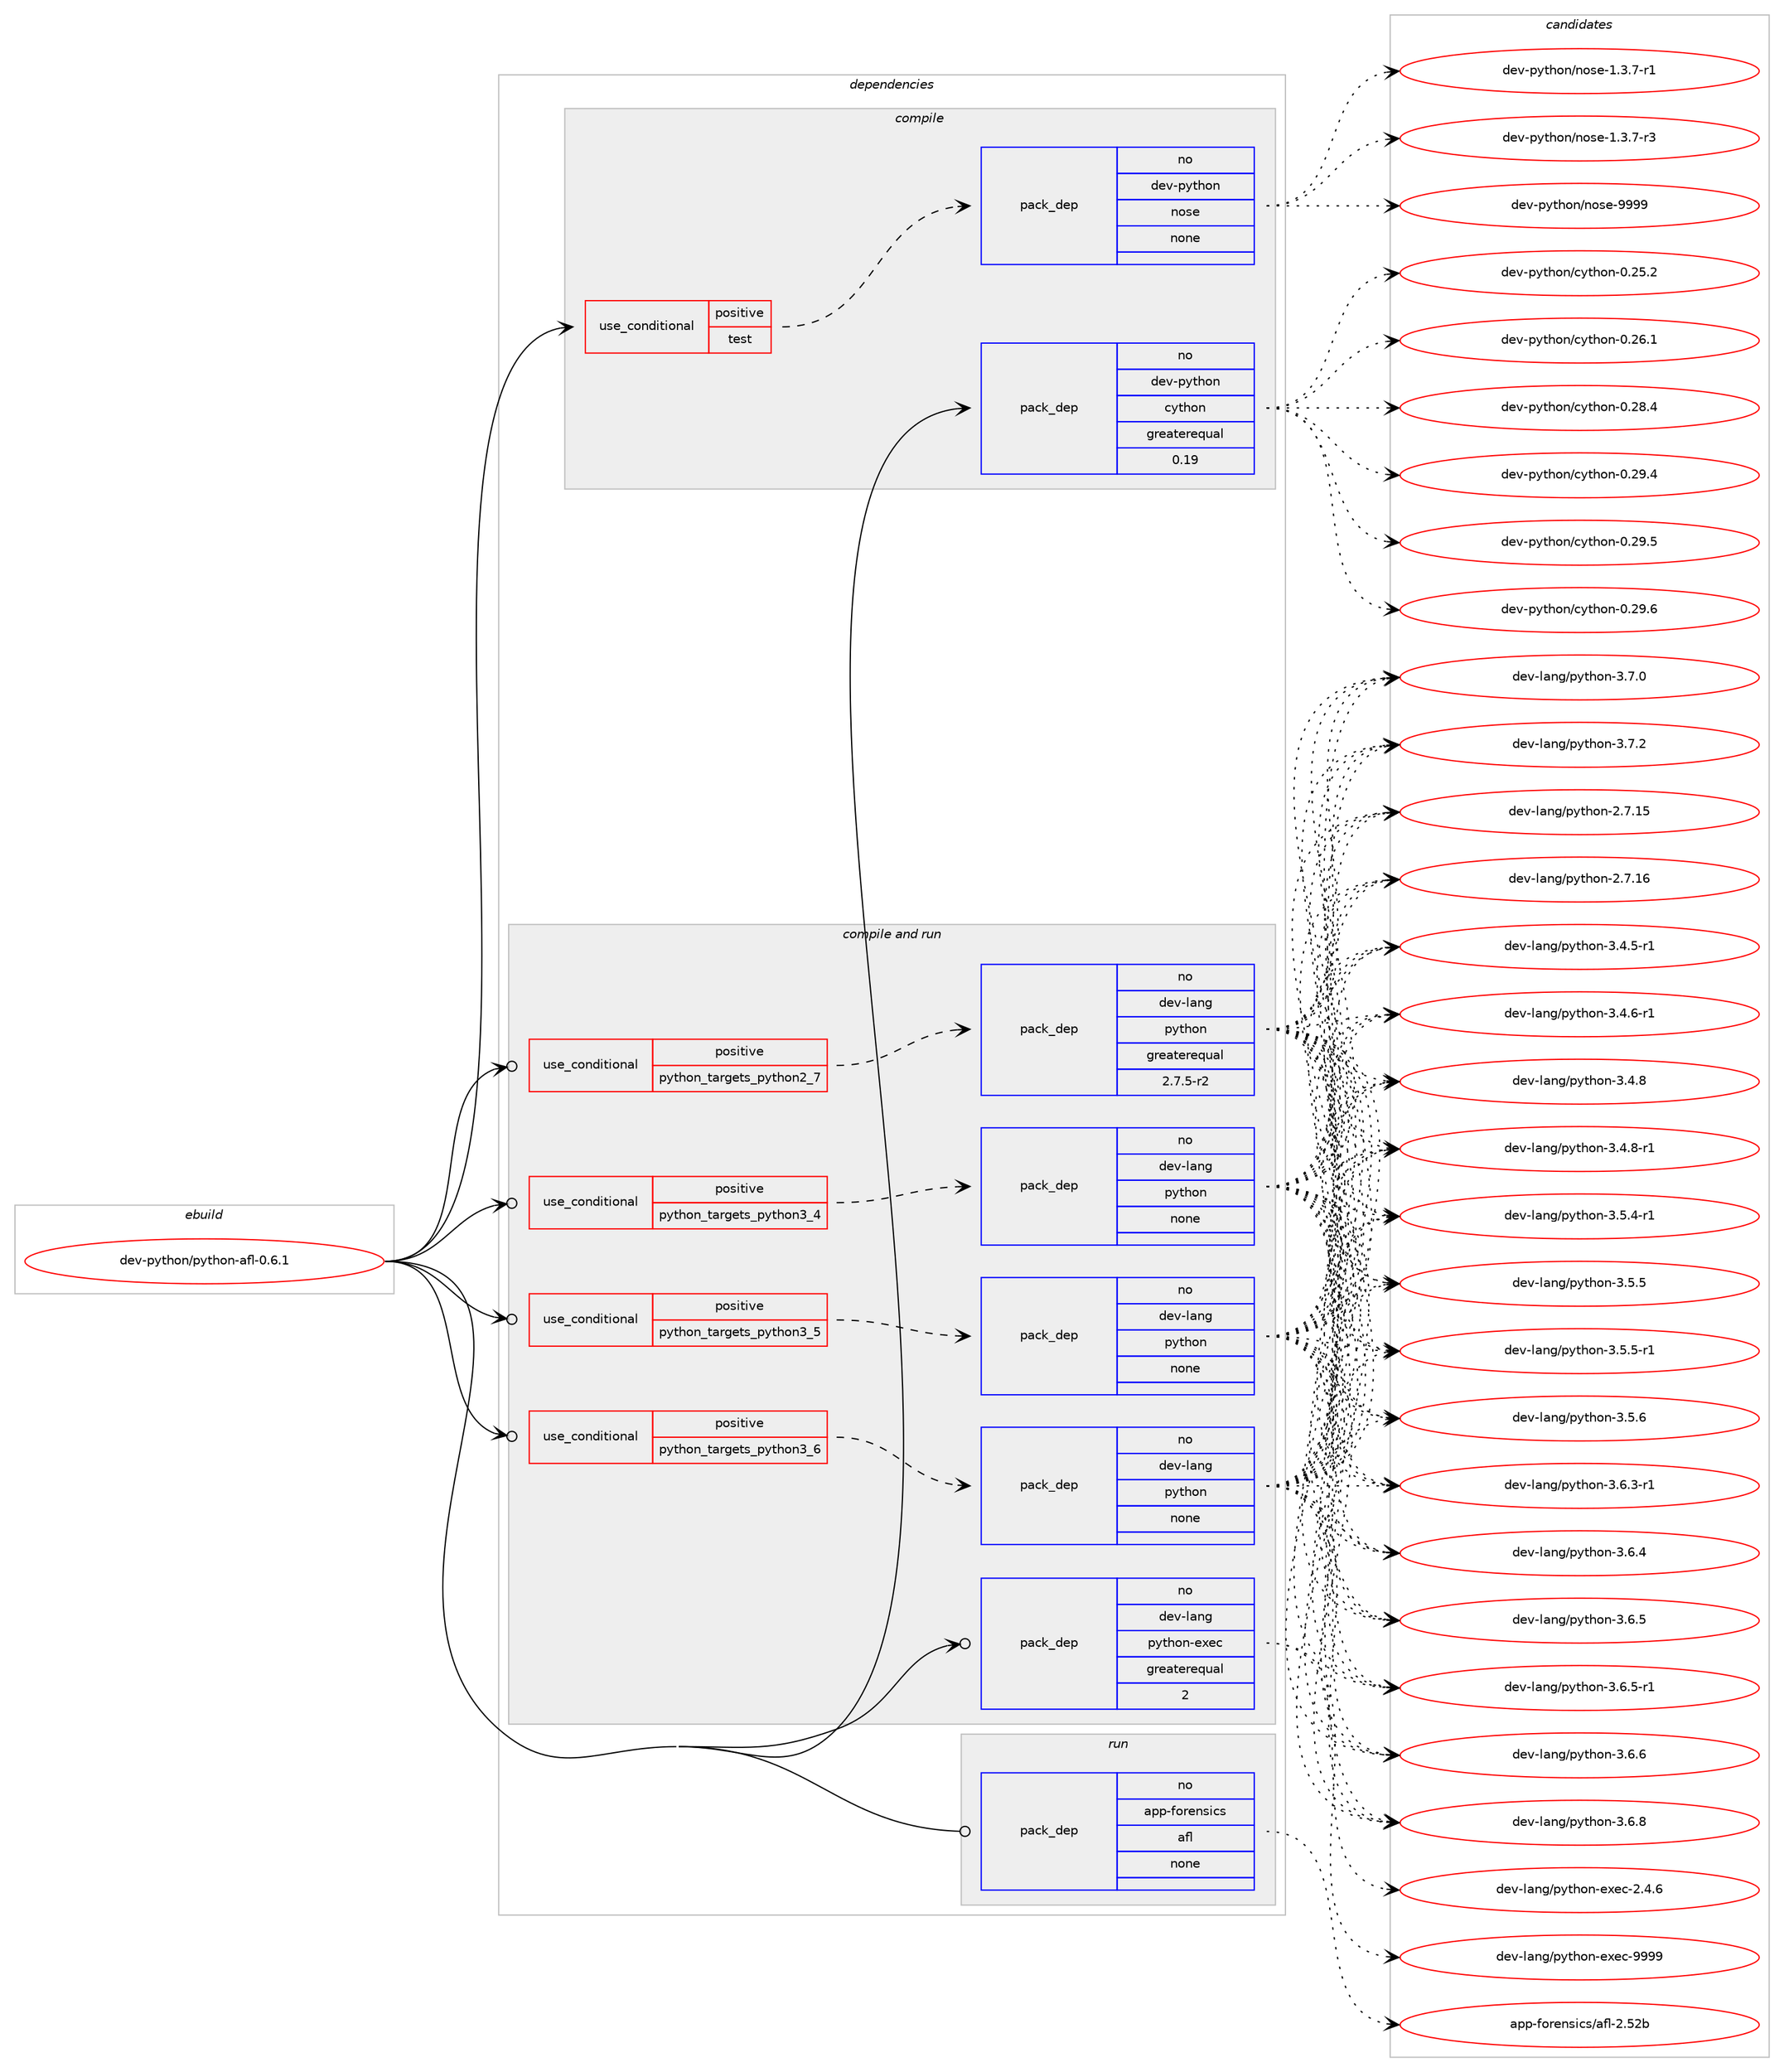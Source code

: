 digraph prolog {

# *************
# Graph options
# *************

newrank=true;
concentrate=true;
compound=true;
graph [rankdir=LR,fontname=Helvetica,fontsize=10,ranksep=1.5];#, ranksep=2.5, nodesep=0.2];
edge  [arrowhead=vee];
node  [fontname=Helvetica,fontsize=10];

# **********
# The ebuild
# **********

subgraph cluster_leftcol {
color=gray;
rank=same;
label=<<i>ebuild</i>>;
id [label="dev-python/python-afl-0.6.1", color=red, width=4, href="../dev-python/python-afl-0.6.1.svg"];
}

# ****************
# The dependencies
# ****************

subgraph cluster_midcol {
color=gray;
label=<<i>dependencies</i>>;
subgraph cluster_compile {
fillcolor="#eeeeee";
style=filled;
label=<<i>compile</i>>;
subgraph cond382364 {
dependency1433972 [label=<<TABLE BORDER="0" CELLBORDER="1" CELLSPACING="0" CELLPADDING="4"><TR><TD ROWSPAN="3" CELLPADDING="10">use_conditional</TD></TR><TR><TD>positive</TD></TR><TR><TD>test</TD></TR></TABLE>>, shape=none, color=red];
subgraph pack1028259 {
dependency1433973 [label=<<TABLE BORDER="0" CELLBORDER="1" CELLSPACING="0" CELLPADDING="4" WIDTH="220"><TR><TD ROWSPAN="6" CELLPADDING="30">pack_dep</TD></TR><TR><TD WIDTH="110">no</TD></TR><TR><TD>dev-python</TD></TR><TR><TD>nose</TD></TR><TR><TD>none</TD></TR><TR><TD></TD></TR></TABLE>>, shape=none, color=blue];
}
dependency1433972:e -> dependency1433973:w [weight=20,style="dashed",arrowhead="vee"];
}
id:e -> dependency1433972:w [weight=20,style="solid",arrowhead="vee"];
subgraph pack1028260 {
dependency1433974 [label=<<TABLE BORDER="0" CELLBORDER="1" CELLSPACING="0" CELLPADDING="4" WIDTH="220"><TR><TD ROWSPAN="6" CELLPADDING="30">pack_dep</TD></TR><TR><TD WIDTH="110">no</TD></TR><TR><TD>dev-python</TD></TR><TR><TD>cython</TD></TR><TR><TD>greaterequal</TD></TR><TR><TD>0.19</TD></TR></TABLE>>, shape=none, color=blue];
}
id:e -> dependency1433974:w [weight=20,style="solid",arrowhead="vee"];
}
subgraph cluster_compileandrun {
fillcolor="#eeeeee";
style=filled;
label=<<i>compile and run</i>>;
subgraph cond382365 {
dependency1433975 [label=<<TABLE BORDER="0" CELLBORDER="1" CELLSPACING="0" CELLPADDING="4"><TR><TD ROWSPAN="3" CELLPADDING="10">use_conditional</TD></TR><TR><TD>positive</TD></TR><TR><TD>python_targets_python2_7</TD></TR></TABLE>>, shape=none, color=red];
subgraph pack1028261 {
dependency1433976 [label=<<TABLE BORDER="0" CELLBORDER="1" CELLSPACING="0" CELLPADDING="4" WIDTH="220"><TR><TD ROWSPAN="6" CELLPADDING="30">pack_dep</TD></TR><TR><TD WIDTH="110">no</TD></TR><TR><TD>dev-lang</TD></TR><TR><TD>python</TD></TR><TR><TD>greaterequal</TD></TR><TR><TD>2.7.5-r2</TD></TR></TABLE>>, shape=none, color=blue];
}
dependency1433975:e -> dependency1433976:w [weight=20,style="dashed",arrowhead="vee"];
}
id:e -> dependency1433975:w [weight=20,style="solid",arrowhead="odotvee"];
subgraph cond382366 {
dependency1433977 [label=<<TABLE BORDER="0" CELLBORDER="1" CELLSPACING="0" CELLPADDING="4"><TR><TD ROWSPAN="3" CELLPADDING="10">use_conditional</TD></TR><TR><TD>positive</TD></TR><TR><TD>python_targets_python3_4</TD></TR></TABLE>>, shape=none, color=red];
subgraph pack1028262 {
dependency1433978 [label=<<TABLE BORDER="0" CELLBORDER="1" CELLSPACING="0" CELLPADDING="4" WIDTH="220"><TR><TD ROWSPAN="6" CELLPADDING="30">pack_dep</TD></TR><TR><TD WIDTH="110">no</TD></TR><TR><TD>dev-lang</TD></TR><TR><TD>python</TD></TR><TR><TD>none</TD></TR><TR><TD></TD></TR></TABLE>>, shape=none, color=blue];
}
dependency1433977:e -> dependency1433978:w [weight=20,style="dashed",arrowhead="vee"];
}
id:e -> dependency1433977:w [weight=20,style="solid",arrowhead="odotvee"];
subgraph cond382367 {
dependency1433979 [label=<<TABLE BORDER="0" CELLBORDER="1" CELLSPACING="0" CELLPADDING="4"><TR><TD ROWSPAN="3" CELLPADDING="10">use_conditional</TD></TR><TR><TD>positive</TD></TR><TR><TD>python_targets_python3_5</TD></TR></TABLE>>, shape=none, color=red];
subgraph pack1028263 {
dependency1433980 [label=<<TABLE BORDER="0" CELLBORDER="1" CELLSPACING="0" CELLPADDING="4" WIDTH="220"><TR><TD ROWSPAN="6" CELLPADDING="30">pack_dep</TD></TR><TR><TD WIDTH="110">no</TD></TR><TR><TD>dev-lang</TD></TR><TR><TD>python</TD></TR><TR><TD>none</TD></TR><TR><TD></TD></TR></TABLE>>, shape=none, color=blue];
}
dependency1433979:e -> dependency1433980:w [weight=20,style="dashed",arrowhead="vee"];
}
id:e -> dependency1433979:w [weight=20,style="solid",arrowhead="odotvee"];
subgraph cond382368 {
dependency1433981 [label=<<TABLE BORDER="0" CELLBORDER="1" CELLSPACING="0" CELLPADDING="4"><TR><TD ROWSPAN="3" CELLPADDING="10">use_conditional</TD></TR><TR><TD>positive</TD></TR><TR><TD>python_targets_python3_6</TD></TR></TABLE>>, shape=none, color=red];
subgraph pack1028264 {
dependency1433982 [label=<<TABLE BORDER="0" CELLBORDER="1" CELLSPACING="0" CELLPADDING="4" WIDTH="220"><TR><TD ROWSPAN="6" CELLPADDING="30">pack_dep</TD></TR><TR><TD WIDTH="110">no</TD></TR><TR><TD>dev-lang</TD></TR><TR><TD>python</TD></TR><TR><TD>none</TD></TR><TR><TD></TD></TR></TABLE>>, shape=none, color=blue];
}
dependency1433981:e -> dependency1433982:w [weight=20,style="dashed",arrowhead="vee"];
}
id:e -> dependency1433981:w [weight=20,style="solid",arrowhead="odotvee"];
subgraph pack1028265 {
dependency1433983 [label=<<TABLE BORDER="0" CELLBORDER="1" CELLSPACING="0" CELLPADDING="4" WIDTH="220"><TR><TD ROWSPAN="6" CELLPADDING="30">pack_dep</TD></TR><TR><TD WIDTH="110">no</TD></TR><TR><TD>dev-lang</TD></TR><TR><TD>python-exec</TD></TR><TR><TD>greaterequal</TD></TR><TR><TD>2</TD></TR></TABLE>>, shape=none, color=blue];
}
id:e -> dependency1433983:w [weight=20,style="solid",arrowhead="odotvee"];
}
subgraph cluster_run {
fillcolor="#eeeeee";
style=filled;
label=<<i>run</i>>;
subgraph pack1028266 {
dependency1433984 [label=<<TABLE BORDER="0" CELLBORDER="1" CELLSPACING="0" CELLPADDING="4" WIDTH="220"><TR><TD ROWSPAN="6" CELLPADDING="30">pack_dep</TD></TR><TR><TD WIDTH="110">no</TD></TR><TR><TD>app-forensics</TD></TR><TR><TD>afl</TD></TR><TR><TD>none</TD></TR><TR><TD></TD></TR></TABLE>>, shape=none, color=blue];
}
id:e -> dependency1433984:w [weight=20,style="solid",arrowhead="odot"];
}
}

# **************
# The candidates
# **************

subgraph cluster_choices {
rank=same;
color=gray;
label=<<i>candidates</i>>;

subgraph choice1028259 {
color=black;
nodesep=1;
choice10010111845112121116104111110471101111151014549465146554511449 [label="dev-python/nose-1.3.7-r1", color=red, width=4,href="../dev-python/nose-1.3.7-r1.svg"];
choice10010111845112121116104111110471101111151014549465146554511451 [label="dev-python/nose-1.3.7-r3", color=red, width=4,href="../dev-python/nose-1.3.7-r3.svg"];
choice10010111845112121116104111110471101111151014557575757 [label="dev-python/nose-9999", color=red, width=4,href="../dev-python/nose-9999.svg"];
dependency1433973:e -> choice10010111845112121116104111110471101111151014549465146554511449:w [style=dotted,weight="100"];
dependency1433973:e -> choice10010111845112121116104111110471101111151014549465146554511451:w [style=dotted,weight="100"];
dependency1433973:e -> choice10010111845112121116104111110471101111151014557575757:w [style=dotted,weight="100"];
}
subgraph choice1028260 {
color=black;
nodesep=1;
choice10010111845112121116104111110479912111610411111045484650534650 [label="dev-python/cython-0.25.2", color=red, width=4,href="../dev-python/cython-0.25.2.svg"];
choice10010111845112121116104111110479912111610411111045484650544649 [label="dev-python/cython-0.26.1", color=red, width=4,href="../dev-python/cython-0.26.1.svg"];
choice10010111845112121116104111110479912111610411111045484650564652 [label="dev-python/cython-0.28.4", color=red, width=4,href="../dev-python/cython-0.28.4.svg"];
choice10010111845112121116104111110479912111610411111045484650574652 [label="dev-python/cython-0.29.4", color=red, width=4,href="../dev-python/cython-0.29.4.svg"];
choice10010111845112121116104111110479912111610411111045484650574653 [label="dev-python/cython-0.29.5", color=red, width=4,href="../dev-python/cython-0.29.5.svg"];
choice10010111845112121116104111110479912111610411111045484650574654 [label="dev-python/cython-0.29.6", color=red, width=4,href="../dev-python/cython-0.29.6.svg"];
dependency1433974:e -> choice10010111845112121116104111110479912111610411111045484650534650:w [style=dotted,weight="100"];
dependency1433974:e -> choice10010111845112121116104111110479912111610411111045484650544649:w [style=dotted,weight="100"];
dependency1433974:e -> choice10010111845112121116104111110479912111610411111045484650564652:w [style=dotted,weight="100"];
dependency1433974:e -> choice10010111845112121116104111110479912111610411111045484650574652:w [style=dotted,weight="100"];
dependency1433974:e -> choice10010111845112121116104111110479912111610411111045484650574653:w [style=dotted,weight="100"];
dependency1433974:e -> choice10010111845112121116104111110479912111610411111045484650574654:w [style=dotted,weight="100"];
}
subgraph choice1028261 {
color=black;
nodesep=1;
choice10010111845108971101034711212111610411111045504655464953 [label="dev-lang/python-2.7.15", color=red, width=4,href="../dev-lang/python-2.7.15.svg"];
choice10010111845108971101034711212111610411111045504655464954 [label="dev-lang/python-2.7.16", color=red, width=4,href="../dev-lang/python-2.7.16.svg"];
choice1001011184510897110103471121211161041111104551465246534511449 [label="dev-lang/python-3.4.5-r1", color=red, width=4,href="../dev-lang/python-3.4.5-r1.svg"];
choice1001011184510897110103471121211161041111104551465246544511449 [label="dev-lang/python-3.4.6-r1", color=red, width=4,href="../dev-lang/python-3.4.6-r1.svg"];
choice100101118451089711010347112121116104111110455146524656 [label="dev-lang/python-3.4.8", color=red, width=4,href="../dev-lang/python-3.4.8.svg"];
choice1001011184510897110103471121211161041111104551465246564511449 [label="dev-lang/python-3.4.8-r1", color=red, width=4,href="../dev-lang/python-3.4.8-r1.svg"];
choice1001011184510897110103471121211161041111104551465346524511449 [label="dev-lang/python-3.5.4-r1", color=red, width=4,href="../dev-lang/python-3.5.4-r1.svg"];
choice100101118451089711010347112121116104111110455146534653 [label="dev-lang/python-3.5.5", color=red, width=4,href="../dev-lang/python-3.5.5.svg"];
choice1001011184510897110103471121211161041111104551465346534511449 [label="dev-lang/python-3.5.5-r1", color=red, width=4,href="../dev-lang/python-3.5.5-r1.svg"];
choice100101118451089711010347112121116104111110455146534654 [label="dev-lang/python-3.5.6", color=red, width=4,href="../dev-lang/python-3.5.6.svg"];
choice1001011184510897110103471121211161041111104551465446514511449 [label="dev-lang/python-3.6.3-r1", color=red, width=4,href="../dev-lang/python-3.6.3-r1.svg"];
choice100101118451089711010347112121116104111110455146544652 [label="dev-lang/python-3.6.4", color=red, width=4,href="../dev-lang/python-3.6.4.svg"];
choice100101118451089711010347112121116104111110455146544653 [label="dev-lang/python-3.6.5", color=red, width=4,href="../dev-lang/python-3.6.5.svg"];
choice1001011184510897110103471121211161041111104551465446534511449 [label="dev-lang/python-3.6.5-r1", color=red, width=4,href="../dev-lang/python-3.6.5-r1.svg"];
choice100101118451089711010347112121116104111110455146544654 [label="dev-lang/python-3.6.6", color=red, width=4,href="../dev-lang/python-3.6.6.svg"];
choice100101118451089711010347112121116104111110455146544656 [label="dev-lang/python-3.6.8", color=red, width=4,href="../dev-lang/python-3.6.8.svg"];
choice100101118451089711010347112121116104111110455146554648 [label="dev-lang/python-3.7.0", color=red, width=4,href="../dev-lang/python-3.7.0.svg"];
choice100101118451089711010347112121116104111110455146554650 [label="dev-lang/python-3.7.2", color=red, width=4,href="../dev-lang/python-3.7.2.svg"];
dependency1433976:e -> choice10010111845108971101034711212111610411111045504655464953:w [style=dotted,weight="100"];
dependency1433976:e -> choice10010111845108971101034711212111610411111045504655464954:w [style=dotted,weight="100"];
dependency1433976:e -> choice1001011184510897110103471121211161041111104551465246534511449:w [style=dotted,weight="100"];
dependency1433976:e -> choice1001011184510897110103471121211161041111104551465246544511449:w [style=dotted,weight="100"];
dependency1433976:e -> choice100101118451089711010347112121116104111110455146524656:w [style=dotted,weight="100"];
dependency1433976:e -> choice1001011184510897110103471121211161041111104551465246564511449:w [style=dotted,weight="100"];
dependency1433976:e -> choice1001011184510897110103471121211161041111104551465346524511449:w [style=dotted,weight="100"];
dependency1433976:e -> choice100101118451089711010347112121116104111110455146534653:w [style=dotted,weight="100"];
dependency1433976:e -> choice1001011184510897110103471121211161041111104551465346534511449:w [style=dotted,weight="100"];
dependency1433976:e -> choice100101118451089711010347112121116104111110455146534654:w [style=dotted,weight="100"];
dependency1433976:e -> choice1001011184510897110103471121211161041111104551465446514511449:w [style=dotted,weight="100"];
dependency1433976:e -> choice100101118451089711010347112121116104111110455146544652:w [style=dotted,weight="100"];
dependency1433976:e -> choice100101118451089711010347112121116104111110455146544653:w [style=dotted,weight="100"];
dependency1433976:e -> choice1001011184510897110103471121211161041111104551465446534511449:w [style=dotted,weight="100"];
dependency1433976:e -> choice100101118451089711010347112121116104111110455146544654:w [style=dotted,weight="100"];
dependency1433976:e -> choice100101118451089711010347112121116104111110455146544656:w [style=dotted,weight="100"];
dependency1433976:e -> choice100101118451089711010347112121116104111110455146554648:w [style=dotted,weight="100"];
dependency1433976:e -> choice100101118451089711010347112121116104111110455146554650:w [style=dotted,weight="100"];
}
subgraph choice1028262 {
color=black;
nodesep=1;
choice10010111845108971101034711212111610411111045504655464953 [label="dev-lang/python-2.7.15", color=red, width=4,href="../dev-lang/python-2.7.15.svg"];
choice10010111845108971101034711212111610411111045504655464954 [label="dev-lang/python-2.7.16", color=red, width=4,href="../dev-lang/python-2.7.16.svg"];
choice1001011184510897110103471121211161041111104551465246534511449 [label="dev-lang/python-3.4.5-r1", color=red, width=4,href="../dev-lang/python-3.4.5-r1.svg"];
choice1001011184510897110103471121211161041111104551465246544511449 [label="dev-lang/python-3.4.6-r1", color=red, width=4,href="../dev-lang/python-3.4.6-r1.svg"];
choice100101118451089711010347112121116104111110455146524656 [label="dev-lang/python-3.4.8", color=red, width=4,href="../dev-lang/python-3.4.8.svg"];
choice1001011184510897110103471121211161041111104551465246564511449 [label="dev-lang/python-3.4.8-r1", color=red, width=4,href="../dev-lang/python-3.4.8-r1.svg"];
choice1001011184510897110103471121211161041111104551465346524511449 [label="dev-lang/python-3.5.4-r1", color=red, width=4,href="../dev-lang/python-3.5.4-r1.svg"];
choice100101118451089711010347112121116104111110455146534653 [label="dev-lang/python-3.5.5", color=red, width=4,href="../dev-lang/python-3.5.5.svg"];
choice1001011184510897110103471121211161041111104551465346534511449 [label="dev-lang/python-3.5.5-r1", color=red, width=4,href="../dev-lang/python-3.5.5-r1.svg"];
choice100101118451089711010347112121116104111110455146534654 [label="dev-lang/python-3.5.6", color=red, width=4,href="../dev-lang/python-3.5.6.svg"];
choice1001011184510897110103471121211161041111104551465446514511449 [label="dev-lang/python-3.6.3-r1", color=red, width=4,href="../dev-lang/python-3.6.3-r1.svg"];
choice100101118451089711010347112121116104111110455146544652 [label="dev-lang/python-3.6.4", color=red, width=4,href="../dev-lang/python-3.6.4.svg"];
choice100101118451089711010347112121116104111110455146544653 [label="dev-lang/python-3.6.5", color=red, width=4,href="../dev-lang/python-3.6.5.svg"];
choice1001011184510897110103471121211161041111104551465446534511449 [label="dev-lang/python-3.6.5-r1", color=red, width=4,href="../dev-lang/python-3.6.5-r1.svg"];
choice100101118451089711010347112121116104111110455146544654 [label="dev-lang/python-3.6.6", color=red, width=4,href="../dev-lang/python-3.6.6.svg"];
choice100101118451089711010347112121116104111110455146544656 [label="dev-lang/python-3.6.8", color=red, width=4,href="../dev-lang/python-3.6.8.svg"];
choice100101118451089711010347112121116104111110455146554648 [label="dev-lang/python-3.7.0", color=red, width=4,href="../dev-lang/python-3.7.0.svg"];
choice100101118451089711010347112121116104111110455146554650 [label="dev-lang/python-3.7.2", color=red, width=4,href="../dev-lang/python-3.7.2.svg"];
dependency1433978:e -> choice10010111845108971101034711212111610411111045504655464953:w [style=dotted,weight="100"];
dependency1433978:e -> choice10010111845108971101034711212111610411111045504655464954:w [style=dotted,weight="100"];
dependency1433978:e -> choice1001011184510897110103471121211161041111104551465246534511449:w [style=dotted,weight="100"];
dependency1433978:e -> choice1001011184510897110103471121211161041111104551465246544511449:w [style=dotted,weight="100"];
dependency1433978:e -> choice100101118451089711010347112121116104111110455146524656:w [style=dotted,weight="100"];
dependency1433978:e -> choice1001011184510897110103471121211161041111104551465246564511449:w [style=dotted,weight="100"];
dependency1433978:e -> choice1001011184510897110103471121211161041111104551465346524511449:w [style=dotted,weight="100"];
dependency1433978:e -> choice100101118451089711010347112121116104111110455146534653:w [style=dotted,weight="100"];
dependency1433978:e -> choice1001011184510897110103471121211161041111104551465346534511449:w [style=dotted,weight="100"];
dependency1433978:e -> choice100101118451089711010347112121116104111110455146534654:w [style=dotted,weight="100"];
dependency1433978:e -> choice1001011184510897110103471121211161041111104551465446514511449:w [style=dotted,weight="100"];
dependency1433978:e -> choice100101118451089711010347112121116104111110455146544652:w [style=dotted,weight="100"];
dependency1433978:e -> choice100101118451089711010347112121116104111110455146544653:w [style=dotted,weight="100"];
dependency1433978:e -> choice1001011184510897110103471121211161041111104551465446534511449:w [style=dotted,weight="100"];
dependency1433978:e -> choice100101118451089711010347112121116104111110455146544654:w [style=dotted,weight="100"];
dependency1433978:e -> choice100101118451089711010347112121116104111110455146544656:w [style=dotted,weight="100"];
dependency1433978:e -> choice100101118451089711010347112121116104111110455146554648:w [style=dotted,weight="100"];
dependency1433978:e -> choice100101118451089711010347112121116104111110455146554650:w [style=dotted,weight="100"];
}
subgraph choice1028263 {
color=black;
nodesep=1;
choice10010111845108971101034711212111610411111045504655464953 [label="dev-lang/python-2.7.15", color=red, width=4,href="../dev-lang/python-2.7.15.svg"];
choice10010111845108971101034711212111610411111045504655464954 [label="dev-lang/python-2.7.16", color=red, width=4,href="../dev-lang/python-2.7.16.svg"];
choice1001011184510897110103471121211161041111104551465246534511449 [label="dev-lang/python-3.4.5-r1", color=red, width=4,href="../dev-lang/python-3.4.5-r1.svg"];
choice1001011184510897110103471121211161041111104551465246544511449 [label="dev-lang/python-3.4.6-r1", color=red, width=4,href="../dev-lang/python-3.4.6-r1.svg"];
choice100101118451089711010347112121116104111110455146524656 [label="dev-lang/python-3.4.8", color=red, width=4,href="../dev-lang/python-3.4.8.svg"];
choice1001011184510897110103471121211161041111104551465246564511449 [label="dev-lang/python-3.4.8-r1", color=red, width=4,href="../dev-lang/python-3.4.8-r1.svg"];
choice1001011184510897110103471121211161041111104551465346524511449 [label="dev-lang/python-3.5.4-r1", color=red, width=4,href="../dev-lang/python-3.5.4-r1.svg"];
choice100101118451089711010347112121116104111110455146534653 [label="dev-lang/python-3.5.5", color=red, width=4,href="../dev-lang/python-3.5.5.svg"];
choice1001011184510897110103471121211161041111104551465346534511449 [label="dev-lang/python-3.5.5-r1", color=red, width=4,href="../dev-lang/python-3.5.5-r1.svg"];
choice100101118451089711010347112121116104111110455146534654 [label="dev-lang/python-3.5.6", color=red, width=4,href="../dev-lang/python-3.5.6.svg"];
choice1001011184510897110103471121211161041111104551465446514511449 [label="dev-lang/python-3.6.3-r1", color=red, width=4,href="../dev-lang/python-3.6.3-r1.svg"];
choice100101118451089711010347112121116104111110455146544652 [label="dev-lang/python-3.6.4", color=red, width=4,href="../dev-lang/python-3.6.4.svg"];
choice100101118451089711010347112121116104111110455146544653 [label="dev-lang/python-3.6.5", color=red, width=4,href="../dev-lang/python-3.6.5.svg"];
choice1001011184510897110103471121211161041111104551465446534511449 [label="dev-lang/python-3.6.5-r1", color=red, width=4,href="../dev-lang/python-3.6.5-r1.svg"];
choice100101118451089711010347112121116104111110455146544654 [label="dev-lang/python-3.6.6", color=red, width=4,href="../dev-lang/python-3.6.6.svg"];
choice100101118451089711010347112121116104111110455146544656 [label="dev-lang/python-3.6.8", color=red, width=4,href="../dev-lang/python-3.6.8.svg"];
choice100101118451089711010347112121116104111110455146554648 [label="dev-lang/python-3.7.0", color=red, width=4,href="../dev-lang/python-3.7.0.svg"];
choice100101118451089711010347112121116104111110455146554650 [label="dev-lang/python-3.7.2", color=red, width=4,href="../dev-lang/python-3.7.2.svg"];
dependency1433980:e -> choice10010111845108971101034711212111610411111045504655464953:w [style=dotted,weight="100"];
dependency1433980:e -> choice10010111845108971101034711212111610411111045504655464954:w [style=dotted,weight="100"];
dependency1433980:e -> choice1001011184510897110103471121211161041111104551465246534511449:w [style=dotted,weight="100"];
dependency1433980:e -> choice1001011184510897110103471121211161041111104551465246544511449:w [style=dotted,weight="100"];
dependency1433980:e -> choice100101118451089711010347112121116104111110455146524656:w [style=dotted,weight="100"];
dependency1433980:e -> choice1001011184510897110103471121211161041111104551465246564511449:w [style=dotted,weight="100"];
dependency1433980:e -> choice1001011184510897110103471121211161041111104551465346524511449:w [style=dotted,weight="100"];
dependency1433980:e -> choice100101118451089711010347112121116104111110455146534653:w [style=dotted,weight="100"];
dependency1433980:e -> choice1001011184510897110103471121211161041111104551465346534511449:w [style=dotted,weight="100"];
dependency1433980:e -> choice100101118451089711010347112121116104111110455146534654:w [style=dotted,weight="100"];
dependency1433980:e -> choice1001011184510897110103471121211161041111104551465446514511449:w [style=dotted,weight="100"];
dependency1433980:e -> choice100101118451089711010347112121116104111110455146544652:w [style=dotted,weight="100"];
dependency1433980:e -> choice100101118451089711010347112121116104111110455146544653:w [style=dotted,weight="100"];
dependency1433980:e -> choice1001011184510897110103471121211161041111104551465446534511449:w [style=dotted,weight="100"];
dependency1433980:e -> choice100101118451089711010347112121116104111110455146544654:w [style=dotted,weight="100"];
dependency1433980:e -> choice100101118451089711010347112121116104111110455146544656:w [style=dotted,weight="100"];
dependency1433980:e -> choice100101118451089711010347112121116104111110455146554648:w [style=dotted,weight="100"];
dependency1433980:e -> choice100101118451089711010347112121116104111110455146554650:w [style=dotted,weight="100"];
}
subgraph choice1028264 {
color=black;
nodesep=1;
choice10010111845108971101034711212111610411111045504655464953 [label="dev-lang/python-2.7.15", color=red, width=4,href="../dev-lang/python-2.7.15.svg"];
choice10010111845108971101034711212111610411111045504655464954 [label="dev-lang/python-2.7.16", color=red, width=4,href="../dev-lang/python-2.7.16.svg"];
choice1001011184510897110103471121211161041111104551465246534511449 [label="dev-lang/python-3.4.5-r1", color=red, width=4,href="../dev-lang/python-3.4.5-r1.svg"];
choice1001011184510897110103471121211161041111104551465246544511449 [label="dev-lang/python-3.4.6-r1", color=red, width=4,href="../dev-lang/python-3.4.6-r1.svg"];
choice100101118451089711010347112121116104111110455146524656 [label="dev-lang/python-3.4.8", color=red, width=4,href="../dev-lang/python-3.4.8.svg"];
choice1001011184510897110103471121211161041111104551465246564511449 [label="dev-lang/python-3.4.8-r1", color=red, width=4,href="../dev-lang/python-3.4.8-r1.svg"];
choice1001011184510897110103471121211161041111104551465346524511449 [label="dev-lang/python-3.5.4-r1", color=red, width=4,href="../dev-lang/python-3.5.4-r1.svg"];
choice100101118451089711010347112121116104111110455146534653 [label="dev-lang/python-3.5.5", color=red, width=4,href="../dev-lang/python-3.5.5.svg"];
choice1001011184510897110103471121211161041111104551465346534511449 [label="dev-lang/python-3.5.5-r1", color=red, width=4,href="../dev-lang/python-3.5.5-r1.svg"];
choice100101118451089711010347112121116104111110455146534654 [label="dev-lang/python-3.5.6", color=red, width=4,href="../dev-lang/python-3.5.6.svg"];
choice1001011184510897110103471121211161041111104551465446514511449 [label="dev-lang/python-3.6.3-r1", color=red, width=4,href="../dev-lang/python-3.6.3-r1.svg"];
choice100101118451089711010347112121116104111110455146544652 [label="dev-lang/python-3.6.4", color=red, width=4,href="../dev-lang/python-3.6.4.svg"];
choice100101118451089711010347112121116104111110455146544653 [label="dev-lang/python-3.6.5", color=red, width=4,href="../dev-lang/python-3.6.5.svg"];
choice1001011184510897110103471121211161041111104551465446534511449 [label="dev-lang/python-3.6.5-r1", color=red, width=4,href="../dev-lang/python-3.6.5-r1.svg"];
choice100101118451089711010347112121116104111110455146544654 [label="dev-lang/python-3.6.6", color=red, width=4,href="../dev-lang/python-3.6.6.svg"];
choice100101118451089711010347112121116104111110455146544656 [label="dev-lang/python-3.6.8", color=red, width=4,href="../dev-lang/python-3.6.8.svg"];
choice100101118451089711010347112121116104111110455146554648 [label="dev-lang/python-3.7.0", color=red, width=4,href="../dev-lang/python-3.7.0.svg"];
choice100101118451089711010347112121116104111110455146554650 [label="dev-lang/python-3.7.2", color=red, width=4,href="../dev-lang/python-3.7.2.svg"];
dependency1433982:e -> choice10010111845108971101034711212111610411111045504655464953:w [style=dotted,weight="100"];
dependency1433982:e -> choice10010111845108971101034711212111610411111045504655464954:w [style=dotted,weight="100"];
dependency1433982:e -> choice1001011184510897110103471121211161041111104551465246534511449:w [style=dotted,weight="100"];
dependency1433982:e -> choice1001011184510897110103471121211161041111104551465246544511449:w [style=dotted,weight="100"];
dependency1433982:e -> choice100101118451089711010347112121116104111110455146524656:w [style=dotted,weight="100"];
dependency1433982:e -> choice1001011184510897110103471121211161041111104551465246564511449:w [style=dotted,weight="100"];
dependency1433982:e -> choice1001011184510897110103471121211161041111104551465346524511449:w [style=dotted,weight="100"];
dependency1433982:e -> choice100101118451089711010347112121116104111110455146534653:w [style=dotted,weight="100"];
dependency1433982:e -> choice1001011184510897110103471121211161041111104551465346534511449:w [style=dotted,weight="100"];
dependency1433982:e -> choice100101118451089711010347112121116104111110455146534654:w [style=dotted,weight="100"];
dependency1433982:e -> choice1001011184510897110103471121211161041111104551465446514511449:w [style=dotted,weight="100"];
dependency1433982:e -> choice100101118451089711010347112121116104111110455146544652:w [style=dotted,weight="100"];
dependency1433982:e -> choice100101118451089711010347112121116104111110455146544653:w [style=dotted,weight="100"];
dependency1433982:e -> choice1001011184510897110103471121211161041111104551465446534511449:w [style=dotted,weight="100"];
dependency1433982:e -> choice100101118451089711010347112121116104111110455146544654:w [style=dotted,weight="100"];
dependency1433982:e -> choice100101118451089711010347112121116104111110455146544656:w [style=dotted,weight="100"];
dependency1433982:e -> choice100101118451089711010347112121116104111110455146554648:w [style=dotted,weight="100"];
dependency1433982:e -> choice100101118451089711010347112121116104111110455146554650:w [style=dotted,weight="100"];
}
subgraph choice1028265 {
color=black;
nodesep=1;
choice1001011184510897110103471121211161041111104510112010199455046524654 [label="dev-lang/python-exec-2.4.6", color=red, width=4,href="../dev-lang/python-exec-2.4.6.svg"];
choice10010111845108971101034711212111610411111045101120101994557575757 [label="dev-lang/python-exec-9999", color=red, width=4,href="../dev-lang/python-exec-9999.svg"];
dependency1433983:e -> choice1001011184510897110103471121211161041111104510112010199455046524654:w [style=dotted,weight="100"];
dependency1433983:e -> choice10010111845108971101034711212111610411111045101120101994557575757:w [style=dotted,weight="100"];
}
subgraph choice1028266 {
color=black;
nodesep=1;
choice9711211245102111114101110115105991154797102108455046535098 [label="app-forensics/afl-2.52b", color=red, width=4,href="../app-forensics/afl-2.52b.svg"];
dependency1433984:e -> choice9711211245102111114101110115105991154797102108455046535098:w [style=dotted,weight="100"];
}
}

}
